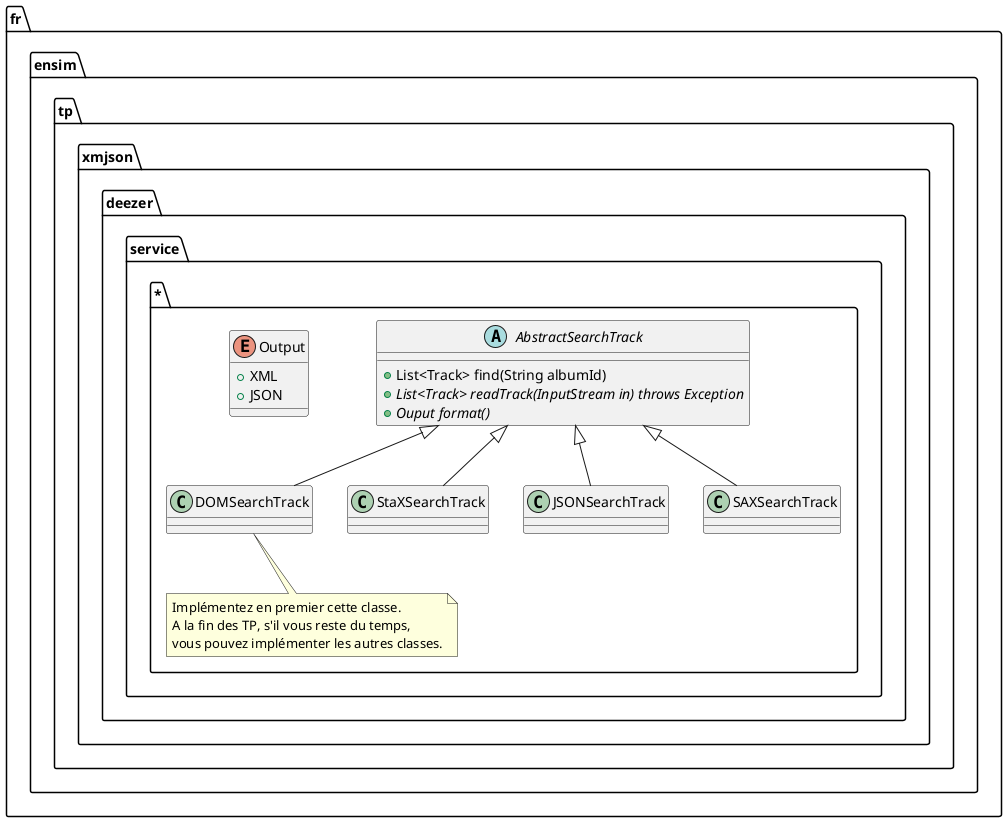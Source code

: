 @startuml
package fr.ensim.tp.xmjson.deezer.service.* {

abstract class "AbstractSearchTrack" {
+List<Track> find(String albumId)
+{abstract} List<Track> readTrack(InputStream in) throws Exception
+{abstract} Ouput format()
}
enum "Output" {
+XML
+JSON
}

AbstractSearchTrack <|-- DOMSearchTrack
AbstractSearchTrack <|-- StaXSearchTrack
AbstractSearchTrack <|-- JSONSearchTrack
AbstractSearchTrack <|-- SAXSearchTrack

note bottom of DOMSearchTrack
Implémentez en premier cette classe.
A la fin des TP, s'il vous reste du temps,
vous pouvez implémenter les autres classes.
end note
}
@enduml
